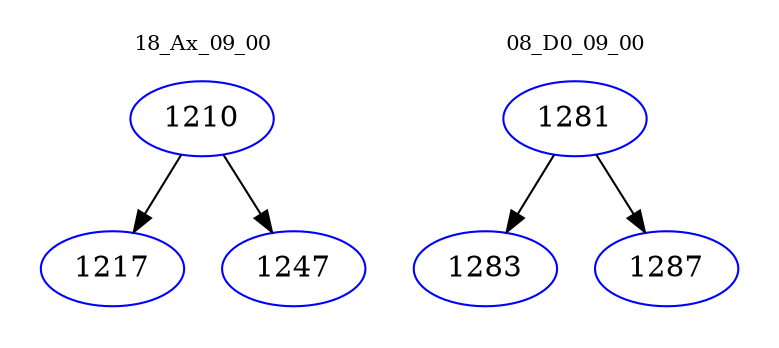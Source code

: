 digraph{
subgraph cluster_0 {
color = white
label = "18_Ax_09_00";
fontsize=10;
T0_1210 [label="1210", color="blue"]
T0_1210 -> T0_1217 [color="black"]
T0_1217 [label="1217", color="blue"]
T0_1210 -> T0_1247 [color="black"]
T0_1247 [label="1247", color="blue"]
}
subgraph cluster_1 {
color = white
label = "08_D0_09_00";
fontsize=10;
T1_1281 [label="1281", color="blue"]
T1_1281 -> T1_1283 [color="black"]
T1_1283 [label="1283", color="blue"]
T1_1281 -> T1_1287 [color="black"]
T1_1287 [label="1287", color="blue"]
}
}

